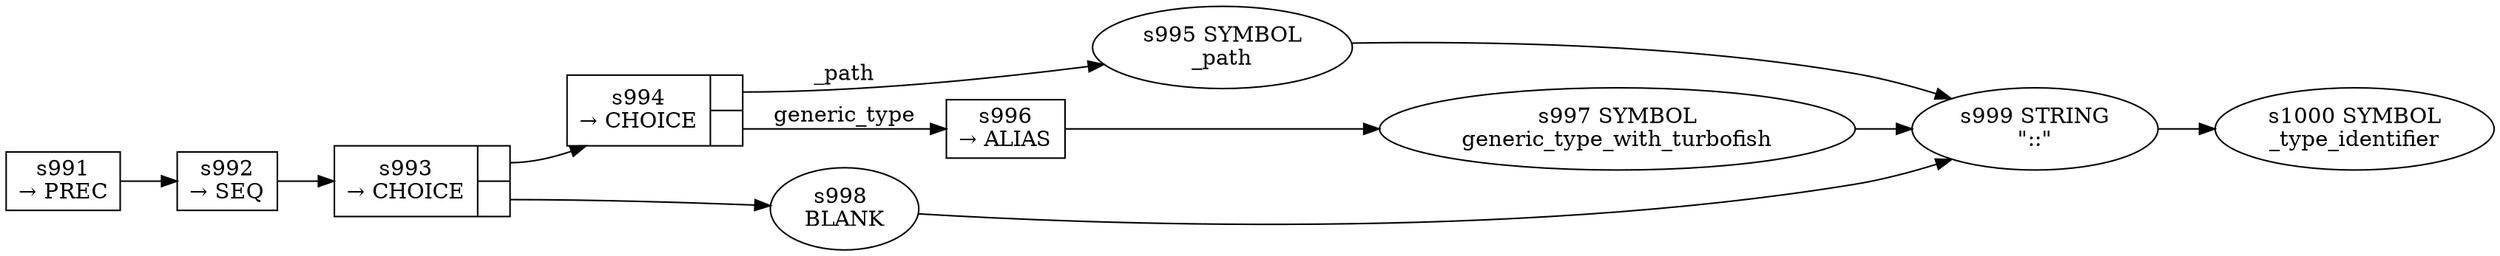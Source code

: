 
  digraph scoped_type_identifier_in_expression_position {
  
    rankdir=LR;
  
    s991 [label="s991\n&rarr; PREC", shape=record, fixedsize=false, peripheries=1];
  s992 [label="s992\n&rarr; SEQ", shape=record, fixedsize=false, peripheries=1];
  s993 [label="{s993\n&rarr; CHOICE|{<p0>|<p1>}}", shape=record, fixedsize=false, peripheries=1];
  s994 [label="{s994\n&rarr; CHOICE|{<p0>|<p1>}}", shape=record, fixedsize=false, peripheries=1];
  s995 [label="s995 SYMBOL\n_path" href="rust-grammar.json._path.dot.svg"];
  s994:p0 -> s995 [label="_path"];
  s996 [label="s996\n&rarr; ALIAS", shape=record, fixedsize=false, peripheries=1];
  s997 [label="s997 SYMBOL\ngeneric_type_with_turbofish" href="rust-grammar.json.generic_type_with_turbofish.dot.svg"];
  s996 -> s997 [];
  s994:p1 -> s996 [label="generic_type"];
  s993:p0 -> s994 [label=""];
  s998 [label="s998 \nBLANK"];
  s993:p1 -> s998 [label=""];
  s992 -> s993 [];
  s999 [label="s999 STRING\n\"::\""];
  s995 -> s999 [];
  s997 -> s999 [];
  s998 -> s999 [];
  s1000 [label="s1000 SYMBOL\n_type_identifier" href="rust-grammar.json._type_identifier.dot.svg"];
  s999 -> s1000 [];
  s991 -> s992 [];
  
  }
  